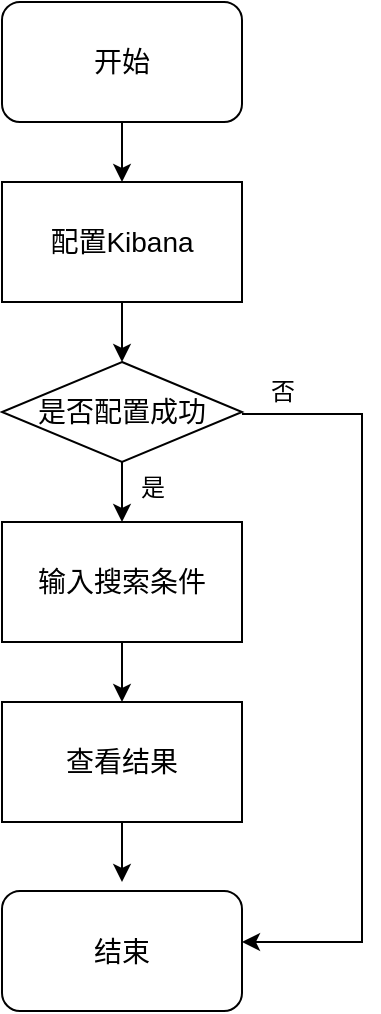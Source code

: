 <mxfile version="22.0.1" type="github">
  <diagram name="第 1 页" id="PRnPsc_3hgMI3ZLT-1Th">
    <mxGraphModel dx="1562" dy="822" grid="1" gridSize="10" guides="1" tooltips="1" connect="1" arrows="1" fold="1" page="1" pageScale="1" pageWidth="827" pageHeight="1169" math="0" shadow="0">
      <root>
        <mxCell id="0" />
        <mxCell id="1" parent="0" />
        <mxCell id="FY5dJvKWA_yg3km4zrZ_-8" style="edgeStyle=orthogonalEdgeStyle;rounded=0;orthogonalLoop=1;jettySize=auto;html=1;entryX=0.5;entryY=0;entryDx=0;entryDy=0;" parent="1" source="FY5dJvKWA_yg3km4zrZ_-1" target="FY5dJvKWA_yg3km4zrZ_-2" edge="1">
          <mxGeometry relative="1" as="geometry" />
        </mxCell>
        <mxCell id="FY5dJvKWA_yg3km4zrZ_-1" value="&lt;font style=&quot;font-size: 14px;&quot;&gt;开始&lt;/font&gt;" style="rounded=1;whiteSpace=wrap;html=1;" parent="1" vertex="1">
          <mxGeometry x="330" y="110" width="120" height="60" as="geometry" />
        </mxCell>
        <mxCell id="FY5dJvKWA_yg3km4zrZ_-9" style="edgeStyle=orthogonalEdgeStyle;rounded=0;orthogonalLoop=1;jettySize=auto;html=1;" parent="1" source="FY5dJvKWA_yg3km4zrZ_-2" target="FY5dJvKWA_yg3km4zrZ_-3" edge="1">
          <mxGeometry relative="1" as="geometry" />
        </mxCell>
        <mxCell id="FY5dJvKWA_yg3km4zrZ_-2" value="&lt;font style=&quot;font-size: 14px;&quot;&gt;配置Kibana&lt;/font&gt;" style="rounded=0;whiteSpace=wrap;html=1;" parent="1" vertex="1">
          <mxGeometry x="330" y="200" width="120" height="60" as="geometry" />
        </mxCell>
        <mxCell id="FY5dJvKWA_yg3km4zrZ_-10" style="edgeStyle=orthogonalEdgeStyle;rounded=0;orthogonalLoop=1;jettySize=auto;html=1;entryX=0.5;entryY=0;entryDx=0;entryDy=0;" parent="1" source="FY5dJvKWA_yg3km4zrZ_-3" target="FY5dJvKWA_yg3km4zrZ_-4" edge="1">
          <mxGeometry relative="1" as="geometry" />
        </mxCell>
        <mxCell id="FY5dJvKWA_yg3km4zrZ_-14" style="edgeStyle=orthogonalEdgeStyle;rounded=0;orthogonalLoop=1;jettySize=auto;html=1;" parent="1" edge="1">
          <mxGeometry relative="1" as="geometry">
            <mxPoint x="450" y="580" as="targetPoint" />
            <Array as="points">
              <mxPoint x="510" y="316" />
            </Array>
            <mxPoint x="450" y="316" as="sourcePoint" />
          </mxGeometry>
        </mxCell>
        <mxCell id="FY5dJvKWA_yg3km4zrZ_-3" value="&lt;font style=&quot;font-size: 14px;&quot;&gt;是否配置成功&lt;/font&gt;" style="rhombus;whiteSpace=wrap;html=1;" parent="1" vertex="1">
          <mxGeometry x="330" y="290" width="120" height="50" as="geometry" />
        </mxCell>
        <mxCell id="FY5dJvKWA_yg3km4zrZ_-11" style="edgeStyle=orthogonalEdgeStyle;rounded=0;orthogonalLoop=1;jettySize=auto;html=1;" parent="1" source="FY5dJvKWA_yg3km4zrZ_-4" target="FY5dJvKWA_yg3km4zrZ_-5" edge="1">
          <mxGeometry relative="1" as="geometry" />
        </mxCell>
        <mxCell id="FY5dJvKWA_yg3km4zrZ_-4" value="&lt;font style=&quot;font-size: 14px;&quot;&gt;输入搜索条件&lt;/font&gt;" style="rounded=0;whiteSpace=wrap;html=1;" parent="1" vertex="1">
          <mxGeometry x="330" y="370" width="120" height="60" as="geometry" />
        </mxCell>
        <mxCell id="FY5dJvKWA_yg3km4zrZ_-12" style="edgeStyle=orthogonalEdgeStyle;rounded=0;orthogonalLoop=1;jettySize=auto;html=1;" parent="1" source="FY5dJvKWA_yg3km4zrZ_-5" edge="1">
          <mxGeometry relative="1" as="geometry">
            <mxPoint x="390" y="550" as="targetPoint" />
          </mxGeometry>
        </mxCell>
        <mxCell id="FY5dJvKWA_yg3km4zrZ_-5" value="&lt;font style=&quot;font-size: 14px;&quot;&gt;查看结果&lt;/font&gt;" style="rounded=0;whiteSpace=wrap;html=1;" parent="1" vertex="1">
          <mxGeometry x="330" y="460" width="120" height="60" as="geometry" />
        </mxCell>
        <mxCell id="FY5dJvKWA_yg3km4zrZ_-6" value="&lt;font style=&quot;font-size: 14px;&quot;&gt;结束&lt;/font&gt;" style="rounded=1;whiteSpace=wrap;html=1;" parent="1" vertex="1">
          <mxGeometry x="330" y="554.5" width="120" height="60" as="geometry" />
        </mxCell>
        <mxCell id="FY5dJvKWA_yg3km4zrZ_-13" value="是" style="text;html=1;align=center;verticalAlign=middle;resizable=0;points=[];autosize=1;strokeColor=none;fillColor=none;" parent="1" vertex="1">
          <mxGeometry x="385" y="338" width="40" height="30" as="geometry" />
        </mxCell>
        <mxCell id="7WLy0nOdMuE42kEaV5Py-1" value="否" style="text;html=1;align=center;verticalAlign=middle;resizable=0;points=[];autosize=1;strokeColor=none;fillColor=none;" parent="1" vertex="1">
          <mxGeometry x="450" y="290" width="40" height="30" as="geometry" />
        </mxCell>
      </root>
    </mxGraphModel>
  </diagram>
</mxfile>
